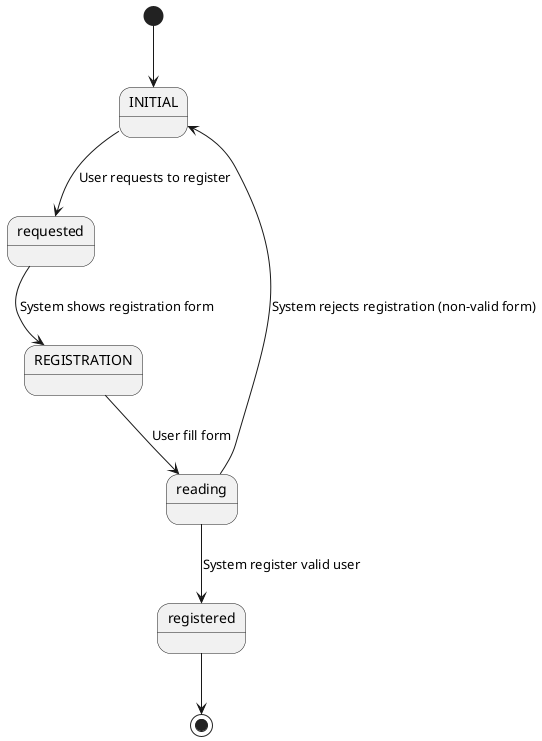 @startuml

' TODO: Make my own diagram
 
state INITIAL
state requested
state REGISTRATION
state reading
state registered

[*] --> INITIAL
INITIAL --> requested : User requests to register
requested --> REGISTRATION : System shows registration form 
REGISTRATION --> reading : User fill form
reading --> INITIAL : System rejects registration (non-valid form)
reading --> registered : System register valid user
registered --> [*]

@enduml